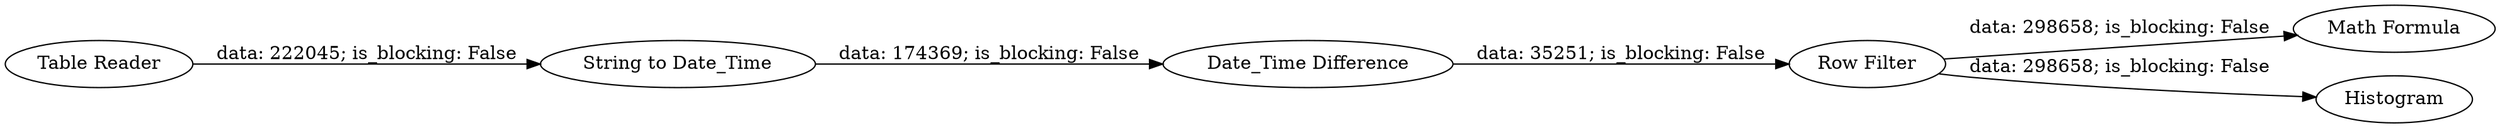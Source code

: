 digraph {
	"2697827859274607692_2" [label="String to Date_Time"]
	"2697827859274607692_6" [label="Math Formula"]
	"2697827859274607692_5" [label="Row Filter"]
	"2697827859274607692_3" [label="Date_Time Difference"]
	"2697827859274607692_4" [label=Histogram]
	"2697827859274607692_1" [label="Table Reader"]
	"2697827859274607692_2" -> "2697827859274607692_3" [label="data: 174369; is_blocking: False"]
	"2697827859274607692_3" -> "2697827859274607692_5" [label="data: 35251; is_blocking: False"]
	"2697827859274607692_5" -> "2697827859274607692_4" [label="data: 298658; is_blocking: False"]
	"2697827859274607692_5" -> "2697827859274607692_6" [label="data: 298658; is_blocking: False"]
	"2697827859274607692_1" -> "2697827859274607692_2" [label="data: 222045; is_blocking: False"]
	rankdir=LR
}
